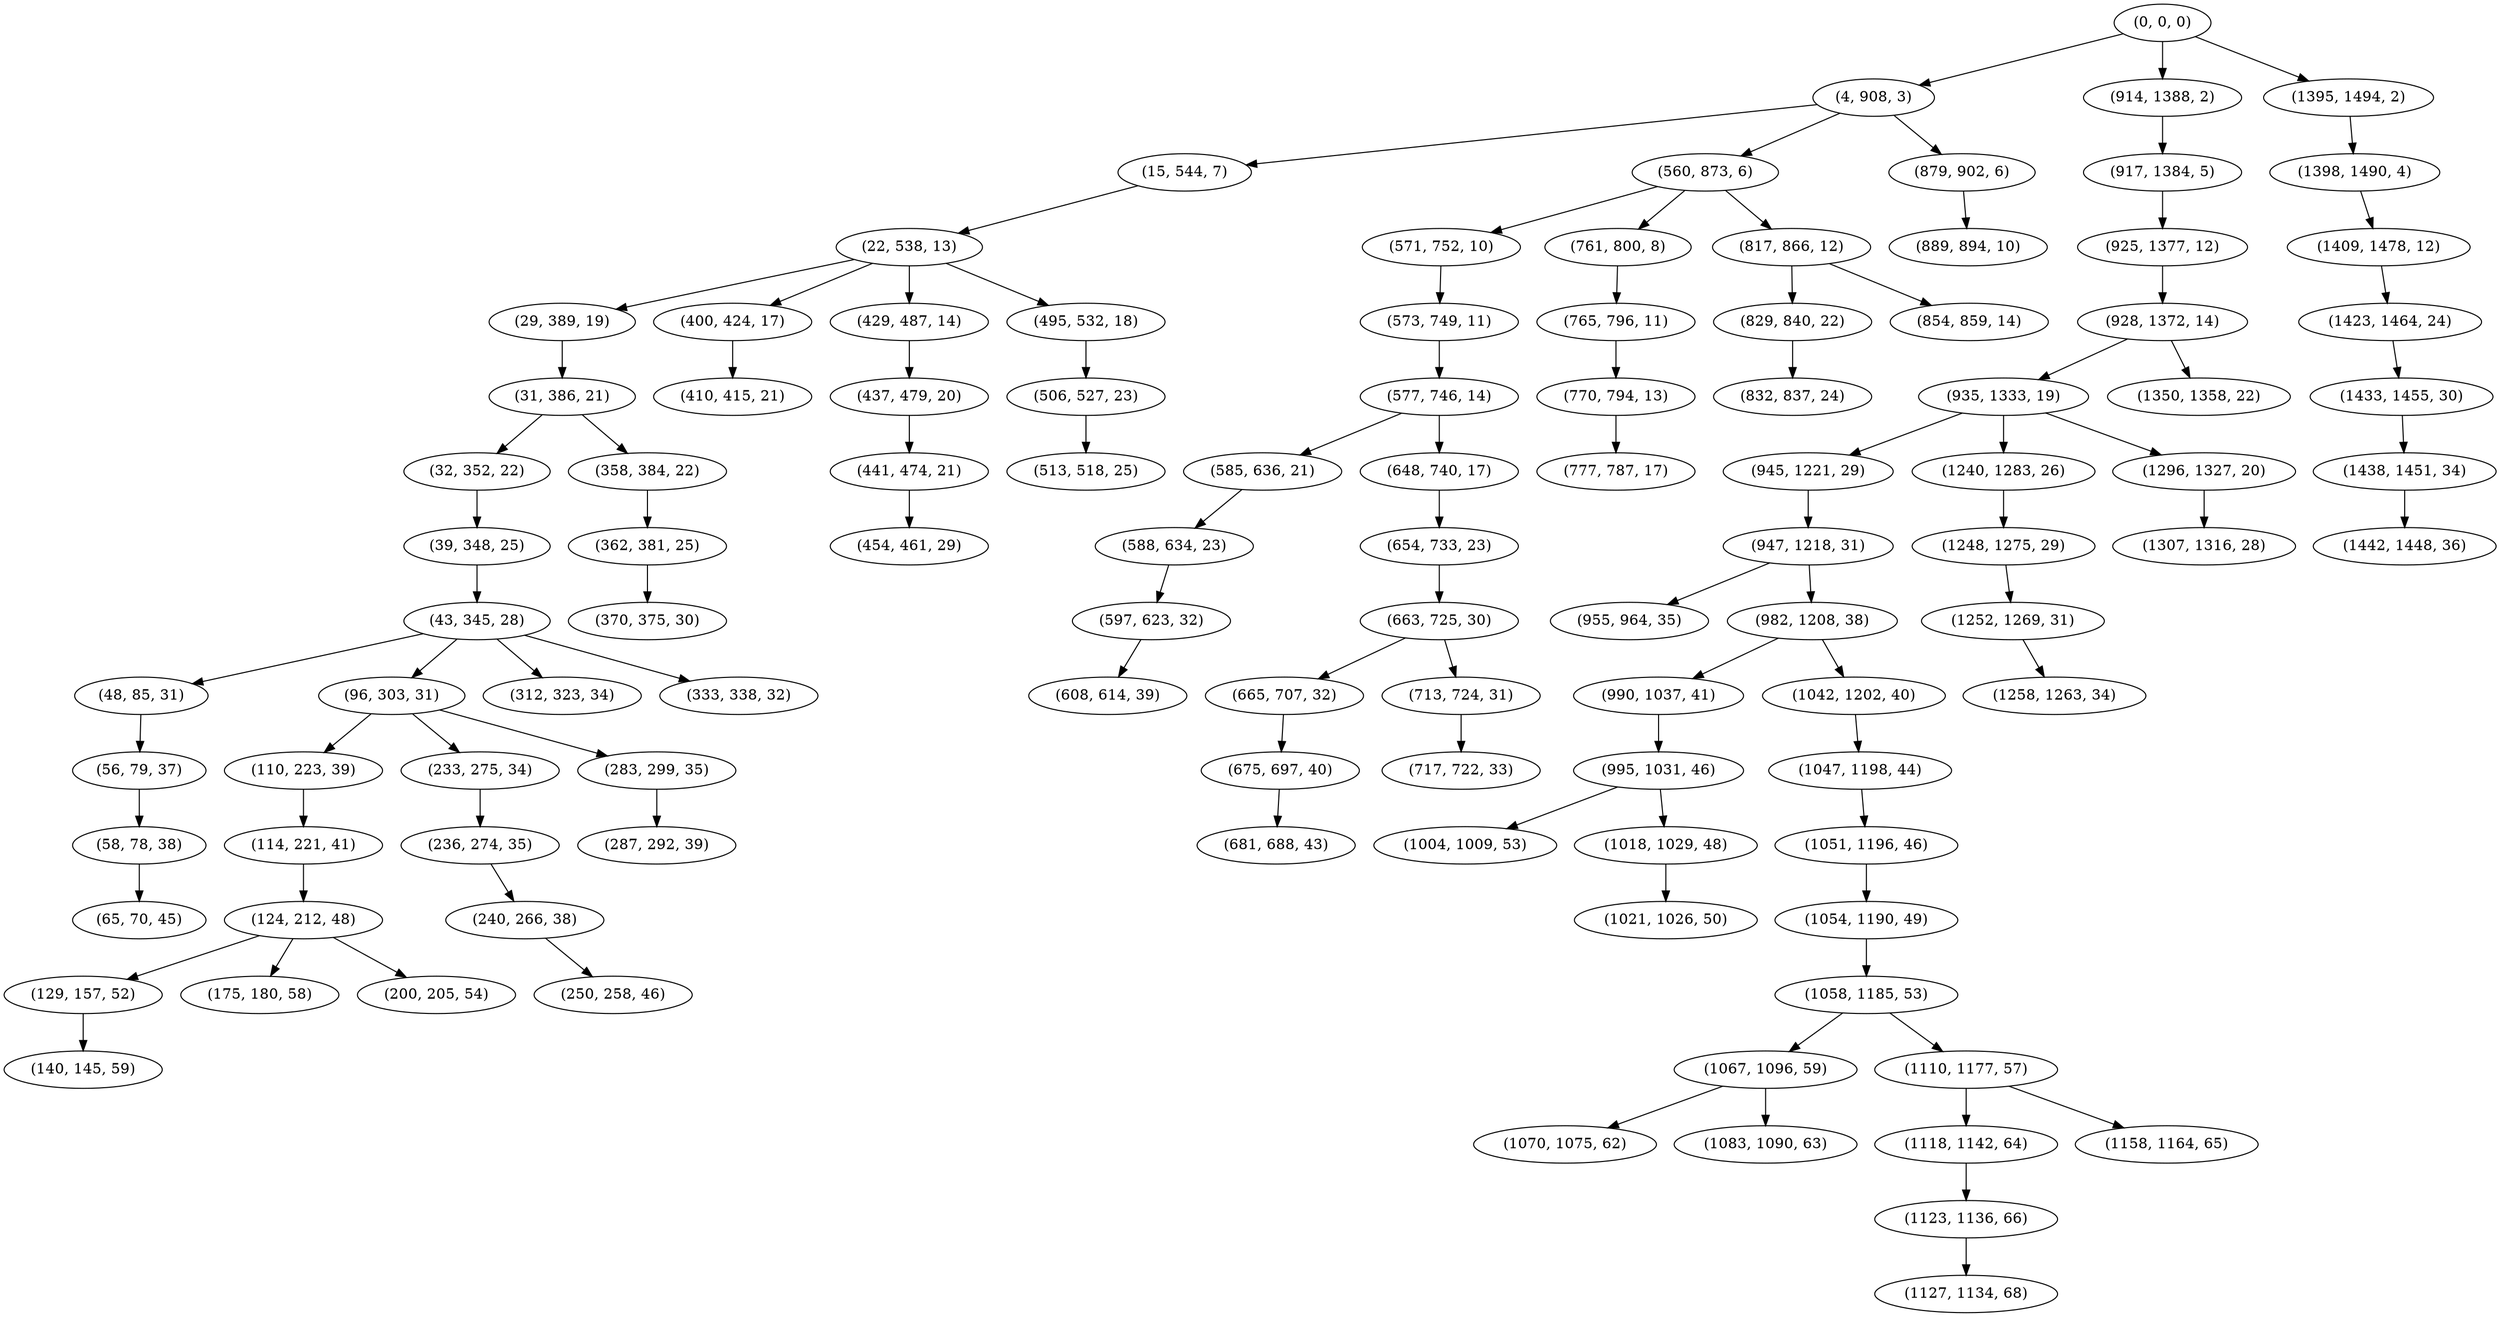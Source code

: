 digraph tree {
    "(0, 0, 0)";
    "(4, 908, 3)";
    "(15, 544, 7)";
    "(22, 538, 13)";
    "(29, 389, 19)";
    "(31, 386, 21)";
    "(32, 352, 22)";
    "(39, 348, 25)";
    "(43, 345, 28)";
    "(48, 85, 31)";
    "(56, 79, 37)";
    "(58, 78, 38)";
    "(65, 70, 45)";
    "(96, 303, 31)";
    "(110, 223, 39)";
    "(114, 221, 41)";
    "(124, 212, 48)";
    "(129, 157, 52)";
    "(140, 145, 59)";
    "(175, 180, 58)";
    "(200, 205, 54)";
    "(233, 275, 34)";
    "(236, 274, 35)";
    "(240, 266, 38)";
    "(250, 258, 46)";
    "(283, 299, 35)";
    "(287, 292, 39)";
    "(312, 323, 34)";
    "(333, 338, 32)";
    "(358, 384, 22)";
    "(362, 381, 25)";
    "(370, 375, 30)";
    "(400, 424, 17)";
    "(410, 415, 21)";
    "(429, 487, 14)";
    "(437, 479, 20)";
    "(441, 474, 21)";
    "(454, 461, 29)";
    "(495, 532, 18)";
    "(506, 527, 23)";
    "(513, 518, 25)";
    "(560, 873, 6)";
    "(571, 752, 10)";
    "(573, 749, 11)";
    "(577, 746, 14)";
    "(585, 636, 21)";
    "(588, 634, 23)";
    "(597, 623, 32)";
    "(608, 614, 39)";
    "(648, 740, 17)";
    "(654, 733, 23)";
    "(663, 725, 30)";
    "(665, 707, 32)";
    "(675, 697, 40)";
    "(681, 688, 43)";
    "(713, 724, 31)";
    "(717, 722, 33)";
    "(761, 800, 8)";
    "(765, 796, 11)";
    "(770, 794, 13)";
    "(777, 787, 17)";
    "(817, 866, 12)";
    "(829, 840, 22)";
    "(832, 837, 24)";
    "(854, 859, 14)";
    "(879, 902, 6)";
    "(889, 894, 10)";
    "(914, 1388, 2)";
    "(917, 1384, 5)";
    "(925, 1377, 12)";
    "(928, 1372, 14)";
    "(935, 1333, 19)";
    "(945, 1221, 29)";
    "(947, 1218, 31)";
    "(955, 964, 35)";
    "(982, 1208, 38)";
    "(990, 1037, 41)";
    "(995, 1031, 46)";
    "(1004, 1009, 53)";
    "(1018, 1029, 48)";
    "(1021, 1026, 50)";
    "(1042, 1202, 40)";
    "(1047, 1198, 44)";
    "(1051, 1196, 46)";
    "(1054, 1190, 49)";
    "(1058, 1185, 53)";
    "(1067, 1096, 59)";
    "(1070, 1075, 62)";
    "(1083, 1090, 63)";
    "(1110, 1177, 57)";
    "(1118, 1142, 64)";
    "(1123, 1136, 66)";
    "(1127, 1134, 68)";
    "(1158, 1164, 65)";
    "(1240, 1283, 26)";
    "(1248, 1275, 29)";
    "(1252, 1269, 31)";
    "(1258, 1263, 34)";
    "(1296, 1327, 20)";
    "(1307, 1316, 28)";
    "(1350, 1358, 22)";
    "(1395, 1494, 2)";
    "(1398, 1490, 4)";
    "(1409, 1478, 12)";
    "(1423, 1464, 24)";
    "(1433, 1455, 30)";
    "(1438, 1451, 34)";
    "(1442, 1448, 36)";
    "(0, 0, 0)" -> "(4, 908, 3)";
    "(0, 0, 0)" -> "(914, 1388, 2)";
    "(0, 0, 0)" -> "(1395, 1494, 2)";
    "(4, 908, 3)" -> "(15, 544, 7)";
    "(4, 908, 3)" -> "(560, 873, 6)";
    "(4, 908, 3)" -> "(879, 902, 6)";
    "(15, 544, 7)" -> "(22, 538, 13)";
    "(22, 538, 13)" -> "(29, 389, 19)";
    "(22, 538, 13)" -> "(400, 424, 17)";
    "(22, 538, 13)" -> "(429, 487, 14)";
    "(22, 538, 13)" -> "(495, 532, 18)";
    "(29, 389, 19)" -> "(31, 386, 21)";
    "(31, 386, 21)" -> "(32, 352, 22)";
    "(31, 386, 21)" -> "(358, 384, 22)";
    "(32, 352, 22)" -> "(39, 348, 25)";
    "(39, 348, 25)" -> "(43, 345, 28)";
    "(43, 345, 28)" -> "(48, 85, 31)";
    "(43, 345, 28)" -> "(96, 303, 31)";
    "(43, 345, 28)" -> "(312, 323, 34)";
    "(43, 345, 28)" -> "(333, 338, 32)";
    "(48, 85, 31)" -> "(56, 79, 37)";
    "(56, 79, 37)" -> "(58, 78, 38)";
    "(58, 78, 38)" -> "(65, 70, 45)";
    "(96, 303, 31)" -> "(110, 223, 39)";
    "(96, 303, 31)" -> "(233, 275, 34)";
    "(96, 303, 31)" -> "(283, 299, 35)";
    "(110, 223, 39)" -> "(114, 221, 41)";
    "(114, 221, 41)" -> "(124, 212, 48)";
    "(124, 212, 48)" -> "(129, 157, 52)";
    "(124, 212, 48)" -> "(175, 180, 58)";
    "(124, 212, 48)" -> "(200, 205, 54)";
    "(129, 157, 52)" -> "(140, 145, 59)";
    "(233, 275, 34)" -> "(236, 274, 35)";
    "(236, 274, 35)" -> "(240, 266, 38)";
    "(240, 266, 38)" -> "(250, 258, 46)";
    "(283, 299, 35)" -> "(287, 292, 39)";
    "(358, 384, 22)" -> "(362, 381, 25)";
    "(362, 381, 25)" -> "(370, 375, 30)";
    "(400, 424, 17)" -> "(410, 415, 21)";
    "(429, 487, 14)" -> "(437, 479, 20)";
    "(437, 479, 20)" -> "(441, 474, 21)";
    "(441, 474, 21)" -> "(454, 461, 29)";
    "(495, 532, 18)" -> "(506, 527, 23)";
    "(506, 527, 23)" -> "(513, 518, 25)";
    "(560, 873, 6)" -> "(571, 752, 10)";
    "(560, 873, 6)" -> "(761, 800, 8)";
    "(560, 873, 6)" -> "(817, 866, 12)";
    "(571, 752, 10)" -> "(573, 749, 11)";
    "(573, 749, 11)" -> "(577, 746, 14)";
    "(577, 746, 14)" -> "(585, 636, 21)";
    "(577, 746, 14)" -> "(648, 740, 17)";
    "(585, 636, 21)" -> "(588, 634, 23)";
    "(588, 634, 23)" -> "(597, 623, 32)";
    "(597, 623, 32)" -> "(608, 614, 39)";
    "(648, 740, 17)" -> "(654, 733, 23)";
    "(654, 733, 23)" -> "(663, 725, 30)";
    "(663, 725, 30)" -> "(665, 707, 32)";
    "(663, 725, 30)" -> "(713, 724, 31)";
    "(665, 707, 32)" -> "(675, 697, 40)";
    "(675, 697, 40)" -> "(681, 688, 43)";
    "(713, 724, 31)" -> "(717, 722, 33)";
    "(761, 800, 8)" -> "(765, 796, 11)";
    "(765, 796, 11)" -> "(770, 794, 13)";
    "(770, 794, 13)" -> "(777, 787, 17)";
    "(817, 866, 12)" -> "(829, 840, 22)";
    "(817, 866, 12)" -> "(854, 859, 14)";
    "(829, 840, 22)" -> "(832, 837, 24)";
    "(879, 902, 6)" -> "(889, 894, 10)";
    "(914, 1388, 2)" -> "(917, 1384, 5)";
    "(917, 1384, 5)" -> "(925, 1377, 12)";
    "(925, 1377, 12)" -> "(928, 1372, 14)";
    "(928, 1372, 14)" -> "(935, 1333, 19)";
    "(928, 1372, 14)" -> "(1350, 1358, 22)";
    "(935, 1333, 19)" -> "(945, 1221, 29)";
    "(935, 1333, 19)" -> "(1240, 1283, 26)";
    "(935, 1333, 19)" -> "(1296, 1327, 20)";
    "(945, 1221, 29)" -> "(947, 1218, 31)";
    "(947, 1218, 31)" -> "(955, 964, 35)";
    "(947, 1218, 31)" -> "(982, 1208, 38)";
    "(982, 1208, 38)" -> "(990, 1037, 41)";
    "(982, 1208, 38)" -> "(1042, 1202, 40)";
    "(990, 1037, 41)" -> "(995, 1031, 46)";
    "(995, 1031, 46)" -> "(1004, 1009, 53)";
    "(995, 1031, 46)" -> "(1018, 1029, 48)";
    "(1018, 1029, 48)" -> "(1021, 1026, 50)";
    "(1042, 1202, 40)" -> "(1047, 1198, 44)";
    "(1047, 1198, 44)" -> "(1051, 1196, 46)";
    "(1051, 1196, 46)" -> "(1054, 1190, 49)";
    "(1054, 1190, 49)" -> "(1058, 1185, 53)";
    "(1058, 1185, 53)" -> "(1067, 1096, 59)";
    "(1058, 1185, 53)" -> "(1110, 1177, 57)";
    "(1067, 1096, 59)" -> "(1070, 1075, 62)";
    "(1067, 1096, 59)" -> "(1083, 1090, 63)";
    "(1110, 1177, 57)" -> "(1118, 1142, 64)";
    "(1110, 1177, 57)" -> "(1158, 1164, 65)";
    "(1118, 1142, 64)" -> "(1123, 1136, 66)";
    "(1123, 1136, 66)" -> "(1127, 1134, 68)";
    "(1240, 1283, 26)" -> "(1248, 1275, 29)";
    "(1248, 1275, 29)" -> "(1252, 1269, 31)";
    "(1252, 1269, 31)" -> "(1258, 1263, 34)";
    "(1296, 1327, 20)" -> "(1307, 1316, 28)";
    "(1395, 1494, 2)" -> "(1398, 1490, 4)";
    "(1398, 1490, 4)" -> "(1409, 1478, 12)";
    "(1409, 1478, 12)" -> "(1423, 1464, 24)";
    "(1423, 1464, 24)" -> "(1433, 1455, 30)";
    "(1433, 1455, 30)" -> "(1438, 1451, 34)";
    "(1438, 1451, 34)" -> "(1442, 1448, 36)";
}
